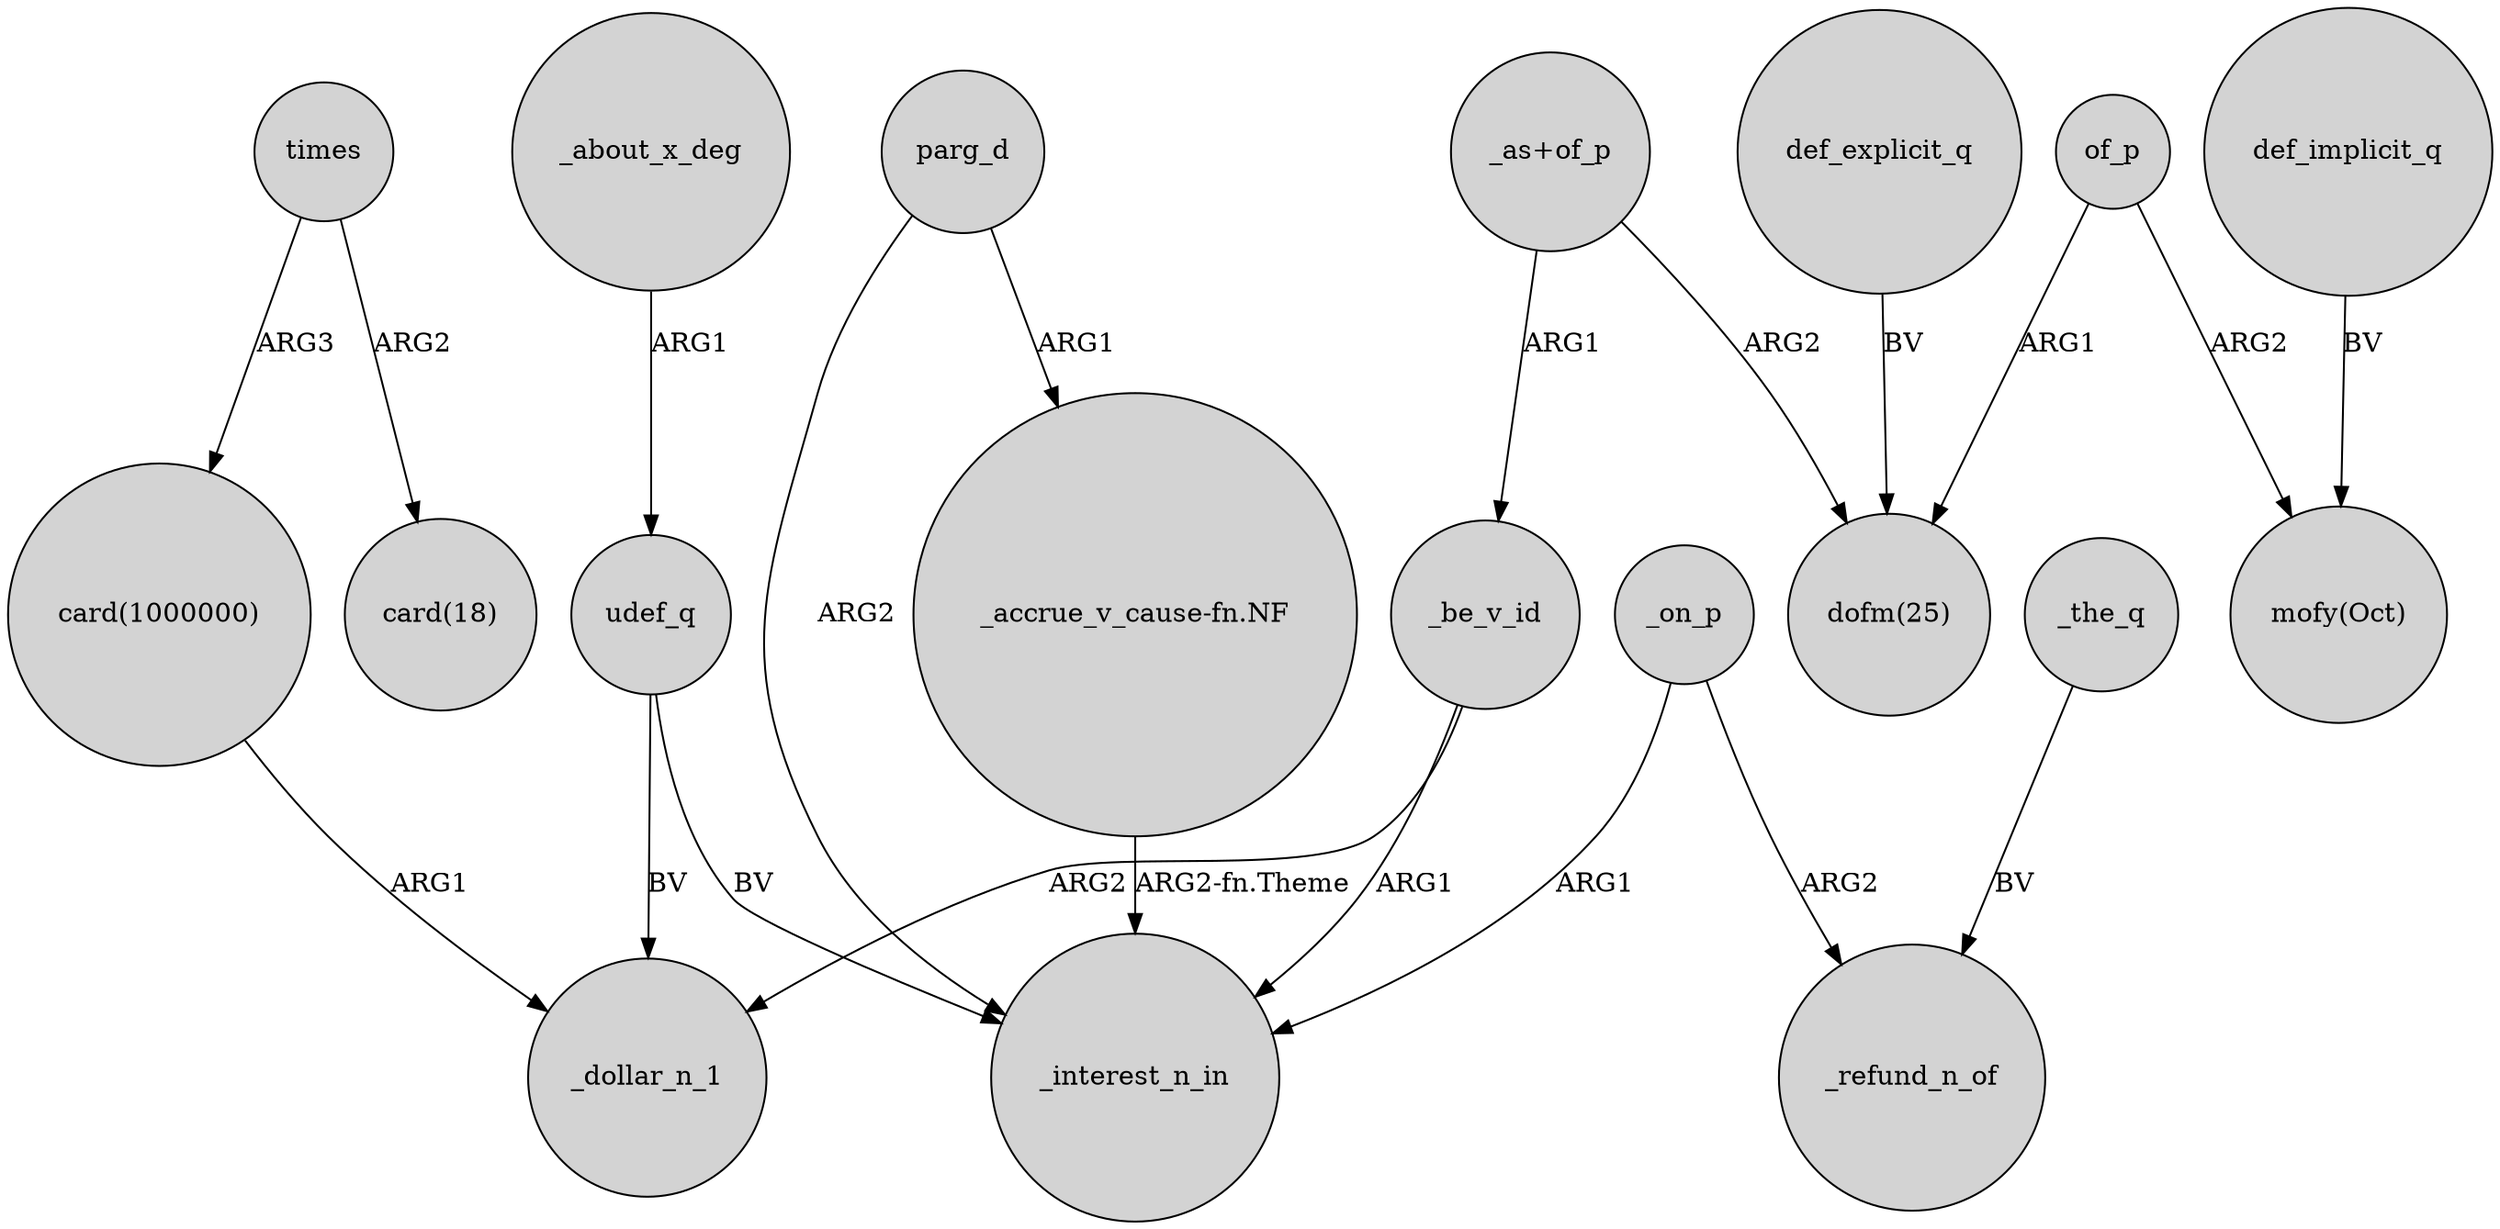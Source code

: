 digraph {
	node [shape=circle style=filled]
	"card(1000000)" -> _dollar_n_1 [label=ARG1]
	parg_d -> _interest_n_in [label=ARG2]
	def_implicit_q -> "mofy(Oct)" [label=BV]
	parg_d -> "_accrue_v_cause-fn.NF" [label=ARG1]
	of_p -> "mofy(Oct)" [label=ARG2]
	udef_q -> _interest_n_in [label=BV]
	_about_x_deg -> udef_q [label=ARG1]
	_the_q -> _refund_n_of [label=BV]
	def_explicit_q -> "dofm(25)" [label=BV]
	_be_v_id -> _dollar_n_1 [label=ARG2]
	_on_p -> _interest_n_in [label=ARG1]
	times -> "card(1000000)" [label=ARG3]
	"_accrue_v_cause-fn.NF" -> _interest_n_in [label="ARG2-fn.Theme"]
	of_p -> "dofm(25)" [label=ARG1]
	times -> "card(18)" [label=ARG2]
	_on_p -> _refund_n_of [label=ARG2]
	"_as+of_p" -> "dofm(25)" [label=ARG2]
	udef_q -> _dollar_n_1 [label=BV]
	_be_v_id -> _interest_n_in [label=ARG1]
	"_as+of_p" -> _be_v_id [label=ARG1]
}
